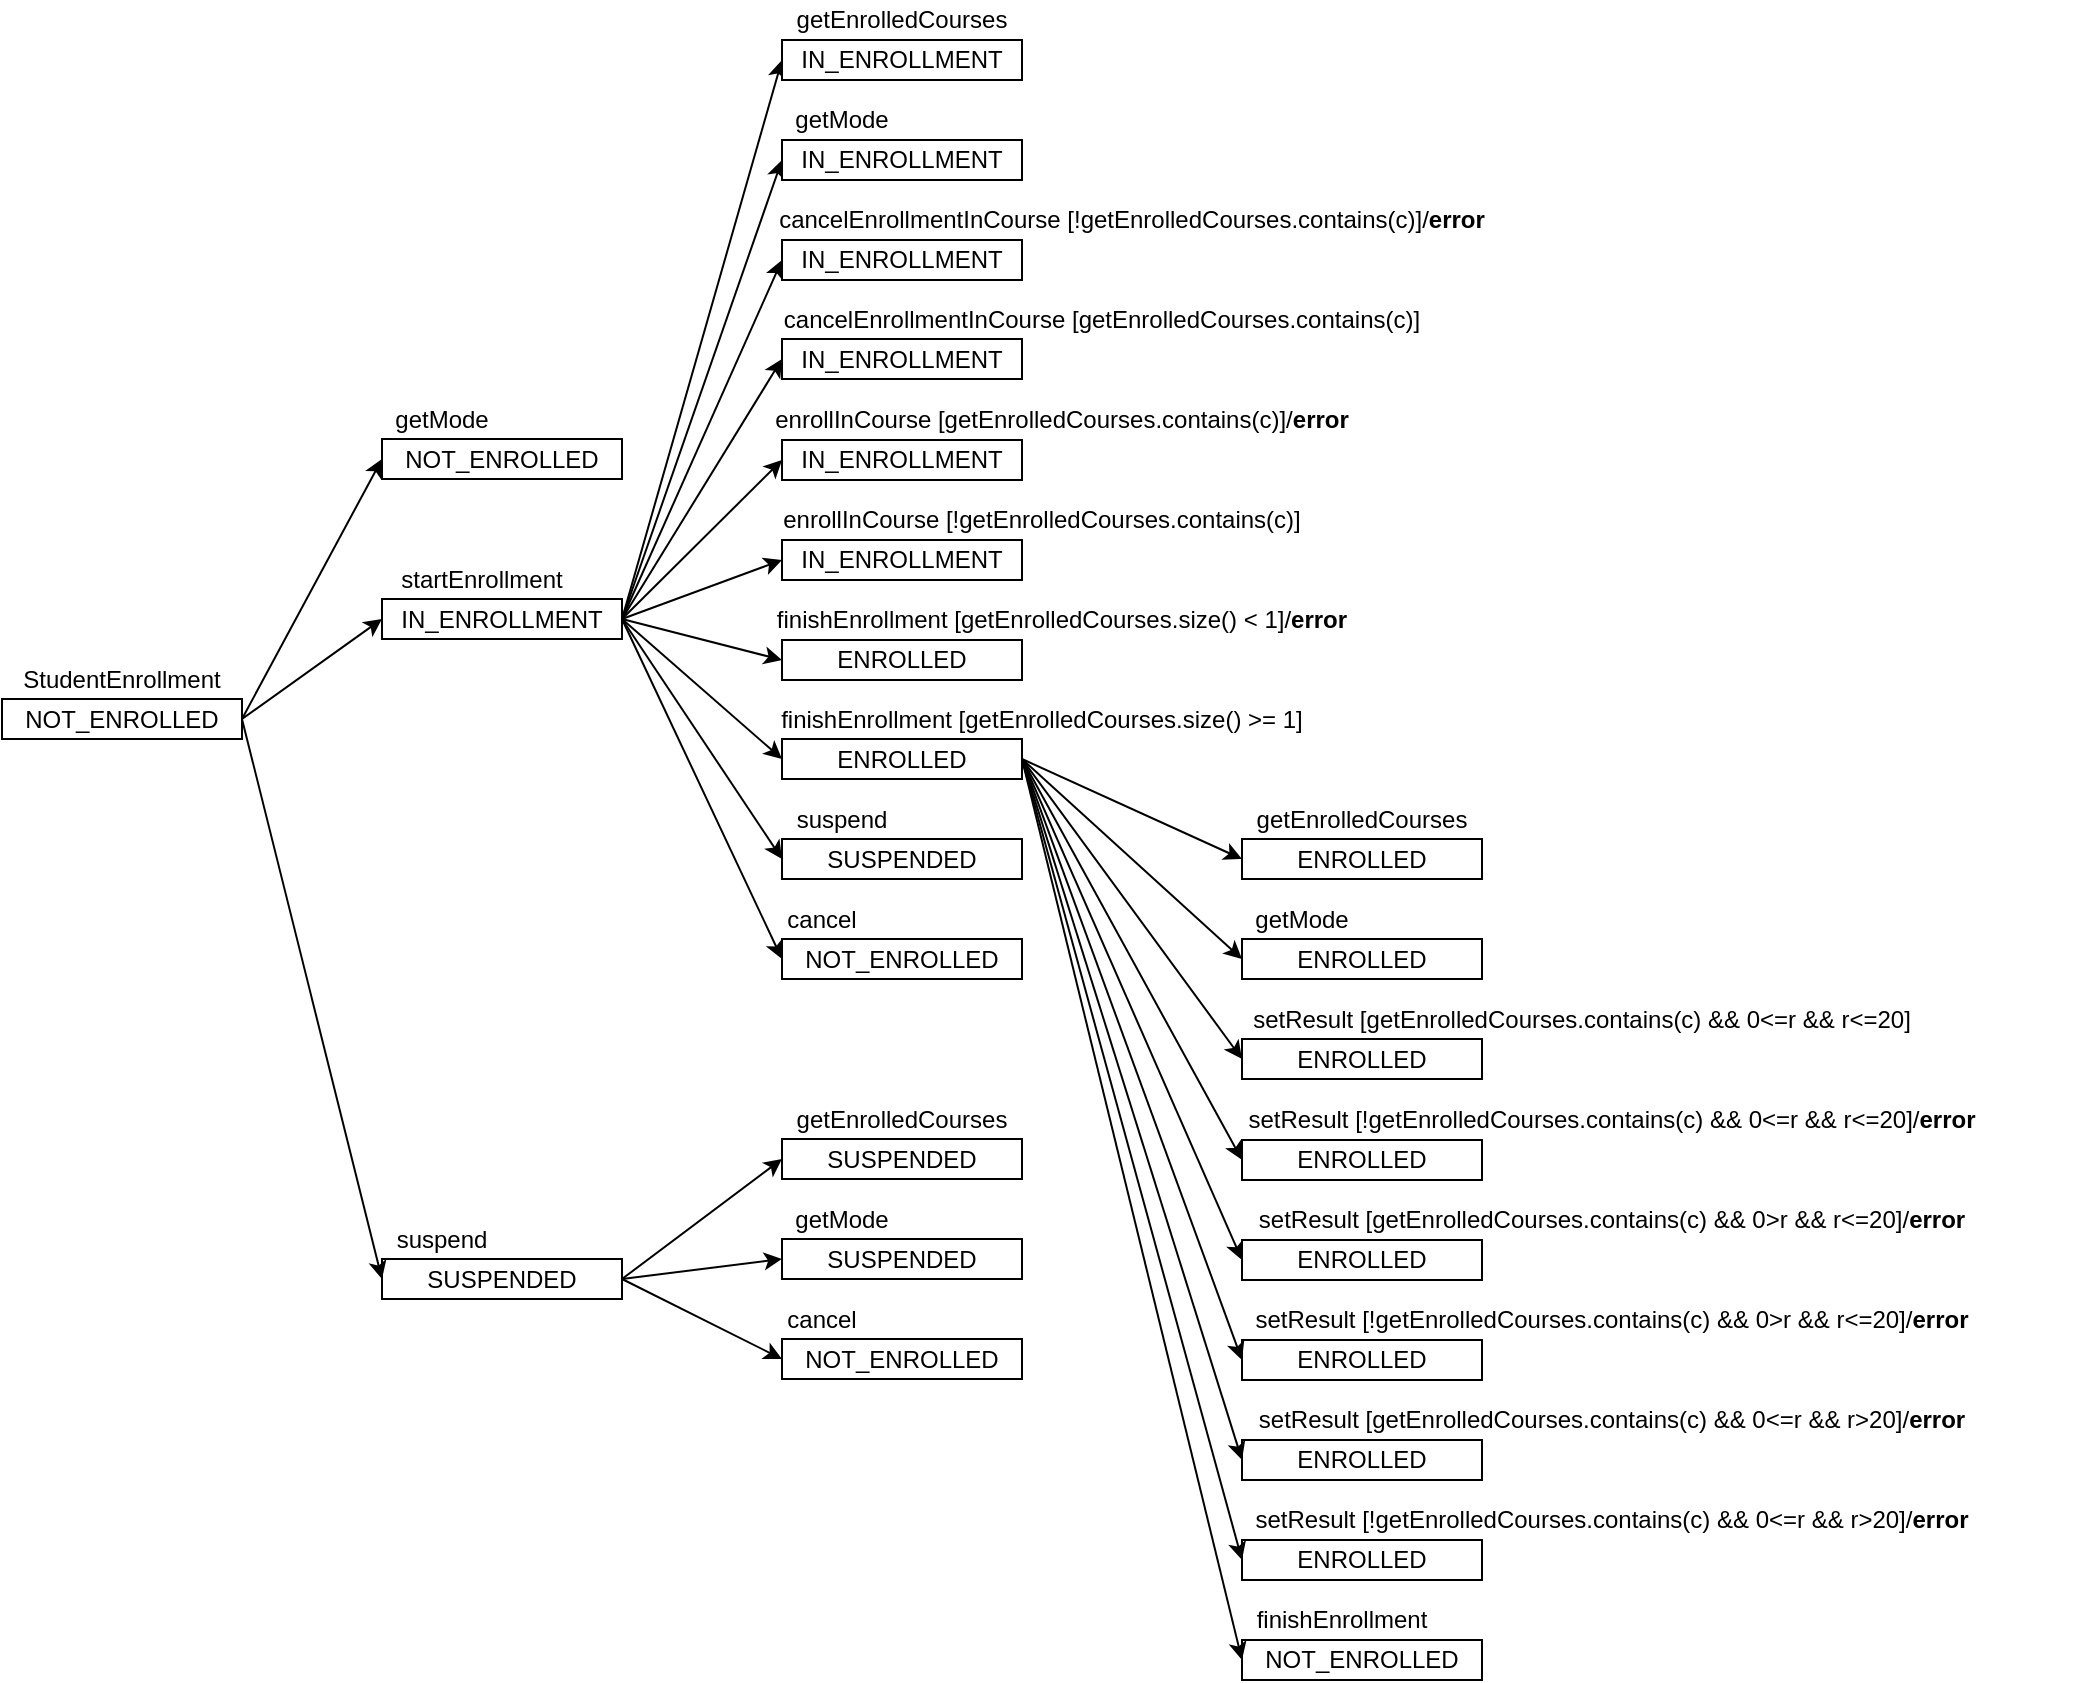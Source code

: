 <mxfile version="10.6.0" type="device"><diagram id="aMUfqMJFL0vZqorBuL2m" name="Page-1"><mxGraphModel dx="4349" dy="1596" grid="1" gridSize="10" guides="1" tooltips="1" connect="1" arrows="1" fold="1" page="1" pageScale="1" pageWidth="1100" pageHeight="850" math="0" shadow="0"><root><mxCell id="0"/><mxCell id="1" parent="0"/><mxCell id="l489z-s-eJOt-GEhs9y8-1" value="NOT_ENROLLED" style="rounded=0;whiteSpace=wrap;html=1;" parent="1" vertex="1"><mxGeometry x="-5" y="349.5" width="120" height="20" as="geometry"/></mxCell><mxCell id="l489z-s-eJOt-GEhs9y8-2" value="IN_ENROLLMENT" style="rounded=0;whiteSpace=wrap;html=1;" parent="1" vertex="1"><mxGeometry x="185" y="299.5" width="120" height="20" as="geometry"/></mxCell><mxCell id="l489z-s-eJOt-GEhs9y8-3" value="ENROLLED" style="rounded=0;whiteSpace=wrap;html=1;" parent="1" vertex="1"><mxGeometry x="385" y="369.5" width="120" height="20" as="geometry"/></mxCell><mxCell id="l489z-s-eJOt-GEhs9y8-4" value="SUSPENDED" style="rounded=0;whiteSpace=wrap;html=1;" parent="1" vertex="1"><mxGeometry x="185" y="629.5" width="120" height="20" as="geometry"/></mxCell><mxCell id="l489z-s-eJOt-GEhs9y8-23" value="&lt;font style=&quot;font-size: 12px&quot;&gt;StudentEnrollment&lt;/font&gt;" style="text;html=1;strokeColor=none;fillColor=none;align=center;verticalAlign=middle;whiteSpace=wrap;rounded=0;imageAspect=1;" parent="1" vertex="1"><mxGeometry y="329.5" width="110" height="20" as="geometry"/></mxCell><mxCell id="l489z-s-eJOt-GEhs9y8-27" value="&lt;font style=&quot;font-size: 12px&quot;&gt;getMode&lt;/font&gt;" style="text;html=1;strokeColor=none;fillColor=none;align=center;verticalAlign=middle;whiteSpace=wrap;rounded=0;" parent="1" vertex="1"><mxGeometry x="195" y="199.5" width="40" height="20" as="geometry"/></mxCell><mxCell id="l489z-s-eJOt-GEhs9y8-28" value="cancel&lt;br&gt;" style="text;html=1;strokeColor=none;fillColor=none;align=center;verticalAlign=middle;whiteSpace=wrap;rounded=0;" parent="1" vertex="1"><mxGeometry x="385" y="449.5" width="40" height="20" as="geometry"/></mxCell><mxCell id="l489z-s-eJOt-GEhs9y8-29" value="suspend" style="text;html=1;strokeColor=none;fillColor=none;align=center;verticalAlign=middle;whiteSpace=wrap;rounded=0;" parent="1" vertex="1"><mxGeometry x="195" y="609.5" width="40" height="20" as="geometry"/></mxCell><mxCell id="l489z-s-eJOt-GEhs9y8-30" value="startEnrollment" style="text;html=1;strokeColor=none;fillColor=none;align=center;verticalAlign=middle;whiteSpace=wrap;rounded=0;" parent="1" vertex="1"><mxGeometry x="215" y="279.5" width="40" height="20" as="geometry"/></mxCell><mxCell id="l489z-s-eJOt-GEhs9y8-31" value="&lt;span&gt;finishEnrollment [getEnrolledCourses.size() &amp;gt;= 1]&lt;/span&gt;" style="text;html=1;strokeColor=none;fillColor=none;align=center;verticalAlign=middle;whiteSpace=wrap;rounded=0;" parent="1" vertex="1"><mxGeometry x="315" y="349.5" width="400" height="20" as="geometry"/></mxCell><mxCell id="l489z-s-eJOt-GEhs9y8-32" value="&lt;span&gt;setResult [getEnrolledCourses.contains(c) &amp;amp;&amp;amp; 0&amp;lt;=r &amp;amp;&amp;amp; r&amp;lt;=20]&lt;/span&gt;" style="text;html=1;strokeColor=none;fillColor=none;align=center;verticalAlign=middle;whiteSpace=wrap;rounded=0;" parent="1" vertex="1"><mxGeometry x="545" y="499.5" width="480" height="20" as="geometry"/></mxCell><mxCell id="l489z-s-eJOt-GEhs9y8-33" value="&lt;span&gt;enrollInCourse [!getEnrolledCourses.contains(c)]&lt;/span&gt;" style="text;html=1;strokeColor=none;fillColor=none;align=center;verticalAlign=middle;whiteSpace=wrap;rounded=0;" parent="1" vertex="1"><mxGeometry x="355" y="250" width="320" height="20" as="geometry"/></mxCell><mxCell id="l489z-s-eJOt-GEhs9y8-34" value="&lt;span&gt;cancelEnrollmentInCourse&lt;/span&gt;&lt;span&gt;&amp;nbsp;[getEnrolledCourses.contains(c)]&lt;/span&gt;" style="text;html=1;strokeColor=none;fillColor=none;align=center;verticalAlign=middle;whiteSpace=wrap;rounded=0;" parent="1" vertex="1"><mxGeometry x="350" y="149.5" width="390" height="20" as="geometry"/></mxCell><mxCell id="l489z-s-eJOt-GEhs9y8-35" value="NOT_ENROLLED" style="rounded=0;whiteSpace=wrap;html=1;" parent="1" vertex="1"><mxGeometry x="185" y="219.5" width="120" height="20" as="geometry"/></mxCell><mxCell id="l489z-s-eJOt-GEhs9y8-40" value="" style="endArrow=classic;html=1;exitX=1;exitY=0.5;exitDx=0;exitDy=0;entryX=0;entryY=0.5;entryDx=0;entryDy=0;" parent="1" source="l489z-s-eJOt-GEhs9y8-1" target="l489z-s-eJOt-GEhs9y8-2" edge="1"><mxGeometry width="50" height="50" relative="1" as="geometry"><mxPoint x="105" y="489.5" as="sourcePoint"/><mxPoint x="155" y="439.5" as="targetPoint"/></mxGeometry></mxCell><mxCell id="l489z-s-eJOt-GEhs9y8-41" value="" style="endArrow=classic;html=1;exitX=1;exitY=0.5;exitDx=0;exitDy=0;entryX=0;entryY=0.5;entryDx=0;entryDy=0;" parent="1" source="l489z-s-eJOt-GEhs9y8-1" target="l489z-s-eJOt-GEhs9y8-35" edge="1"><mxGeometry width="50" height="50" relative="1" as="geometry"><mxPoint x="125" y="579.5" as="sourcePoint"/><mxPoint x="175" y="529.5" as="targetPoint"/></mxGeometry></mxCell><mxCell id="l489z-s-eJOt-GEhs9y8-42" value="" style="endArrow=classic;html=1;exitX=1;exitY=0.5;exitDx=0;exitDy=0;entryX=0;entryY=0.5;entryDx=0;entryDy=0;" parent="1" source="l489z-s-eJOt-GEhs9y8-2" target="l489z-s-eJOt-GEhs9y8-62" edge="1"><mxGeometry width="50" height="50" relative="1" as="geometry"><mxPoint x="115" y="659.5" as="sourcePoint"/><mxPoint x="165" y="609.5" as="targetPoint"/></mxGeometry></mxCell><mxCell id="l489z-s-eJOt-GEhs9y8-43" value="" style="endArrow=classic;html=1;exitX=1;exitY=0.5;exitDx=0;exitDy=0;entryX=0;entryY=0.5;entryDx=0;entryDy=0;" parent="1" source="l489z-s-eJOt-GEhs9y8-2" target="l489z-s-eJOt-GEhs9y8-61" edge="1"><mxGeometry width="50" height="50" relative="1" as="geometry"><mxPoint x="105" y="739.5" as="sourcePoint"/><mxPoint x="155" y="689.5" as="targetPoint"/></mxGeometry></mxCell><mxCell id="l489z-s-eJOt-GEhs9y8-44" value="" style="endArrow=classic;html=1;exitX=1;exitY=0.5;exitDx=0;exitDy=0;entryX=0;entryY=0.5;entryDx=0;entryDy=0;" parent="1" source="l489z-s-eJOt-GEhs9y8-2" target="l489z-s-eJOt-GEhs9y8-53" edge="1"><mxGeometry width="50" height="50" relative="1" as="geometry"><mxPoint x="345" y="619.5" as="sourcePoint"/><mxPoint x="395" y="569.5" as="targetPoint"/></mxGeometry></mxCell><mxCell id="l489z-s-eJOt-GEhs9y8-45" value="" style="endArrow=classic;html=1;exitX=1;exitY=0.5;exitDx=0;exitDy=0;entryX=0;entryY=0.5;entryDx=0;entryDy=0;" parent="1" source="l489z-s-eJOt-GEhs9y8-2" target="l489z-s-eJOt-GEhs9y8-54" edge="1"><mxGeometry width="50" height="50" relative="1" as="geometry"><mxPoint x="335" y="459.5" as="sourcePoint"/><mxPoint x="385" y="409.5" as="targetPoint"/></mxGeometry></mxCell><mxCell id="l489z-s-eJOt-GEhs9y8-47" value="" style="endArrow=classic;html=1;exitX=1;exitY=0.5;exitDx=0;exitDy=0;entryX=0;entryY=0.5;entryDx=0;entryDy=0;" parent="1" source="l489z-s-eJOt-GEhs9y8-1" target="l489z-s-eJOt-GEhs9y8-4" edge="1"><mxGeometry width="50" height="50" relative="1" as="geometry"><mxPoint x="230" y="664.5" as="sourcePoint"/><mxPoint x="280" y="614.5" as="targetPoint"/></mxGeometry></mxCell><mxCell id="l489z-s-eJOt-GEhs9y8-48" value="" style="endArrow=classic;html=1;exitX=1;exitY=0.5;exitDx=0;exitDy=0;entryX=0;entryY=0.5;entryDx=0;entryDy=0;" parent="1" source="l489z-s-eJOt-GEhs9y8-2" target="l489z-s-eJOt-GEhs9y8-3" edge="1"><mxGeometry width="50" height="50" relative="1" as="geometry"><mxPoint x="220" y="744.5" as="sourcePoint"/><mxPoint x="270" y="694.5" as="targetPoint"/></mxGeometry></mxCell><mxCell id="l489z-s-eJOt-GEhs9y8-49" value="" style="endArrow=classic;html=1;exitX=1;exitY=0.5;exitDx=0;exitDy=0;entryX=0;entryY=0.5;entryDx=0;entryDy=0;" parent="1" source="l489z-s-eJOt-GEhs9y8-2" target="l489z-s-eJOt-GEhs9y8-55" edge="1"><mxGeometry width="50" height="50" relative="1" as="geometry"><mxPoint x="475" y="479.5" as="sourcePoint"/><mxPoint x="525" y="429.5" as="targetPoint"/></mxGeometry></mxCell><mxCell id="l489z-s-eJOt-GEhs9y8-50" value="" style="endArrow=classic;html=1;exitX=1;exitY=0.5;exitDx=0;exitDy=0;entryX=0;entryY=0.5;entryDx=0;entryDy=0;" parent="1" source="l489z-s-eJOt-GEhs9y8-2" target="l489z-s-eJOt-GEhs9y8-56" edge="1"><mxGeometry width="50" height="50" relative="1" as="geometry"><mxPoint x="420" y="424.5" as="sourcePoint"/><mxPoint x="470" y="374.5" as="targetPoint"/></mxGeometry></mxCell><mxCell id="l489z-s-eJOt-GEhs9y8-53" value="IN_ENROLLMENT" style="rounded=0;whiteSpace=wrap;html=1;" parent="1" vertex="1"><mxGeometry x="385" y="270" width="120" height="20" as="geometry"/></mxCell><mxCell id="l489z-s-eJOt-GEhs9y8-54" value="IN_ENROLLMENT" style="rounded=0;whiteSpace=wrap;html=1;" parent="1" vertex="1"><mxGeometry x="385" y="169.5" width="120" height="20" as="geometry"/></mxCell><mxCell id="l489z-s-eJOt-GEhs9y8-55" value="IN_ENROLLMENT" style="rounded=0;whiteSpace=wrap;html=1;" parent="1" vertex="1"><mxGeometry x="385" y="70" width="120" height="20" as="geometry"/></mxCell><mxCell id="l489z-s-eJOt-GEhs9y8-56" value="IN_ENROLLMENT" style="rounded=0;whiteSpace=wrap;html=1;" parent="1" vertex="1"><mxGeometry x="385" y="20" width="120" height="20" as="geometry"/></mxCell><mxCell id="l489z-s-eJOt-GEhs9y8-57" value="getEnrolledCourses&lt;br&gt;" style="text;html=1;strokeColor=none;fillColor=none;align=center;verticalAlign=middle;whiteSpace=wrap;rounded=0;" parent="1" vertex="1"><mxGeometry x="425" width="40" height="20" as="geometry"/></mxCell><mxCell id="l489z-s-eJOt-GEhs9y8-58" value="&lt;font style=&quot;font-size: 12px&quot;&gt;getMode&lt;/font&gt;" style="text;html=1;strokeColor=none;fillColor=none;align=center;verticalAlign=middle;whiteSpace=wrap;rounded=0;" parent="1" vertex="1"><mxGeometry x="395" y="50" width="40" height="20" as="geometry"/></mxCell><mxCell id="l489z-s-eJOt-GEhs9y8-61" value="SUSPENDED" style="rounded=0;whiteSpace=wrap;html=1;" parent="1" vertex="1"><mxGeometry x="385" y="419.5" width="120" height="20" as="geometry"/></mxCell><mxCell id="l489z-s-eJOt-GEhs9y8-62" value="NOT_ENROLLED" style="rounded=0;whiteSpace=wrap;html=1;" parent="1" vertex="1"><mxGeometry x="385" y="469.5" width="120" height="20" as="geometry"/></mxCell><mxCell id="l489z-s-eJOt-GEhs9y8-63" value="suspend" style="text;html=1;strokeColor=none;fillColor=none;align=center;verticalAlign=middle;whiteSpace=wrap;rounded=0;" parent="1" vertex="1"><mxGeometry x="395" y="399.5" width="40" height="20" as="geometry"/></mxCell><mxCell id="l489z-s-eJOt-GEhs9y8-64" value="ENROLLED" style="rounded=0;whiteSpace=wrap;html=1;" parent="1" vertex="1"><mxGeometry x="615" y="519.5" width="120" height="20" as="geometry"/></mxCell><mxCell id="l489z-s-eJOt-GEhs9y8-65" value="ENROLLED" style="rounded=0;whiteSpace=wrap;html=1;" parent="1" vertex="1"><mxGeometry x="615" y="469.5" width="120" height="20" as="geometry"/></mxCell><mxCell id="l489z-s-eJOt-GEhs9y8-66" value="ENROLLED" style="rounded=0;whiteSpace=wrap;html=1;" parent="1" vertex="1"><mxGeometry x="615" y="419.5" width="120" height="20" as="geometry"/></mxCell><mxCell id="l489z-s-eJOt-GEhs9y8-67" value="NOT_ENROLLED" style="rounded=0;whiteSpace=wrap;html=1;" parent="1" vertex="1"><mxGeometry x="615" y="820" width="120" height="20" as="geometry"/></mxCell><mxCell id="l489z-s-eJOt-GEhs9y8-68" value="SUSPENDED" style="rounded=0;whiteSpace=wrap;html=1;" parent="1" vertex="1"><mxGeometry x="385" y="619.5" width="120" height="20" as="geometry"/></mxCell><mxCell id="l489z-s-eJOt-GEhs9y8-69" value="SUSPENDED" style="rounded=0;whiteSpace=wrap;html=1;" parent="1" vertex="1"><mxGeometry x="385" y="569.5" width="120" height="20" as="geometry"/></mxCell><mxCell id="l489z-s-eJOt-GEhs9y8-70" value="NOT_ENROLLED" style="rounded=0;whiteSpace=wrap;html=1;" parent="1" vertex="1"><mxGeometry x="385" y="669.5" width="120" height="20" as="geometry"/></mxCell><mxCell id="l489z-s-eJOt-GEhs9y8-71" value="getEnrolledCourses&lt;br&gt;" style="text;html=1;strokeColor=none;fillColor=none;align=center;verticalAlign=middle;whiteSpace=wrap;rounded=0;" parent="1" vertex="1"><mxGeometry x="655" y="399.5" width="40" height="20" as="geometry"/></mxCell><mxCell id="l489z-s-eJOt-GEhs9y8-72" value="&lt;font style=&quot;font-size: 12px&quot;&gt;getMode&lt;/font&gt;" style="text;html=1;strokeColor=none;fillColor=none;align=center;verticalAlign=middle;whiteSpace=wrap;rounded=0;" parent="1" vertex="1"><mxGeometry x="625" y="449.5" width="40" height="20" as="geometry"/></mxCell><mxCell id="l489z-s-eJOt-GEhs9y8-73" value="cancel&lt;br&gt;" style="text;html=1;strokeColor=none;fillColor=none;align=center;verticalAlign=middle;whiteSpace=wrap;rounded=0;" parent="1" vertex="1"><mxGeometry x="385" y="649.5" width="40" height="20" as="geometry"/></mxCell><mxCell id="l489z-s-eJOt-GEhs9y8-74" value="getEnrolledCourses&lt;br&gt;" style="text;html=1;strokeColor=none;fillColor=none;align=center;verticalAlign=middle;whiteSpace=wrap;rounded=0;" parent="1" vertex="1"><mxGeometry x="425" y="549.5" width="40" height="20" as="geometry"/></mxCell><mxCell id="l489z-s-eJOt-GEhs9y8-75" value="&lt;font style=&quot;font-size: 12px&quot;&gt;getMode&lt;/font&gt;" style="text;html=1;strokeColor=none;fillColor=none;align=center;verticalAlign=middle;whiteSpace=wrap;rounded=0;" parent="1" vertex="1"><mxGeometry x="395" y="599.5" width="40" height="20" as="geometry"/></mxCell><mxCell id="l489z-s-eJOt-GEhs9y8-76" value="&lt;span&gt;finishEnrollment&lt;br&gt;&lt;/span&gt;" style="text;html=1;strokeColor=none;fillColor=none;align=center;verticalAlign=middle;whiteSpace=wrap;rounded=0;" parent="1" vertex="1"><mxGeometry x="615" y="800" width="100" height="20" as="geometry"/></mxCell><mxCell id="l489z-s-eJOt-GEhs9y8-78" value="" style="endArrow=classic;html=1;exitX=1;exitY=0.5;exitDx=0;exitDy=0;entryX=0;entryY=0.5;entryDx=0;entryDy=0;" parent="1" source="l489z-s-eJOt-GEhs9y8-3" target="l489z-s-eJOt-GEhs9y8-65" edge="1"><mxGeometry width="50" height="50" relative="1" as="geometry"><mxPoint x="865" y="324.5" as="sourcePoint"/><mxPoint x="915" y="274.5" as="targetPoint"/></mxGeometry></mxCell><mxCell id="l489z-s-eJOt-GEhs9y8-79" value="" style="endArrow=classic;html=1;exitX=1;exitY=0.5;exitDx=0;exitDy=0;entryX=0;entryY=0.5;entryDx=0;entryDy=0;" parent="1" source="l489z-s-eJOt-GEhs9y8-3" target="l489z-s-eJOt-GEhs9y8-67" edge="1"><mxGeometry width="50" height="50" relative="1" as="geometry"><mxPoint x="865" y="404.5" as="sourcePoint"/><mxPoint x="915" y="354.5" as="targetPoint"/></mxGeometry></mxCell><mxCell id="l489z-s-eJOt-GEhs9y8-80" value="" style="endArrow=classic;html=1;exitX=1;exitY=0.5;exitDx=0;exitDy=0;entryX=0;entryY=0.5;entryDx=0;entryDy=0;" parent="1" source="l489z-s-eJOt-GEhs9y8-3" target="l489z-s-eJOt-GEhs9y8-64" edge="1"><mxGeometry width="50" height="50" relative="1" as="geometry"><mxPoint x="865" y="484.5" as="sourcePoint"/><mxPoint x="915" y="434.5" as="targetPoint"/></mxGeometry></mxCell><mxCell id="l489z-s-eJOt-GEhs9y8-81" value="" style="endArrow=classic;html=1;exitX=1;exitY=0.5;exitDx=0;exitDy=0;entryX=0;entryY=0.5;entryDx=0;entryDy=0;" parent="1" source="l489z-s-eJOt-GEhs9y8-4" target="l489z-s-eJOt-GEhs9y8-69" edge="1"><mxGeometry width="50" height="50" relative="1" as="geometry"><mxPoint x="865" y="564.5" as="sourcePoint"/><mxPoint x="915" y="514.5" as="targetPoint"/></mxGeometry></mxCell><mxCell id="l489z-s-eJOt-GEhs9y8-82" value="" style="endArrow=classic;html=1;exitX=1;exitY=0.5;exitDx=0;exitDy=0;entryX=0;entryY=0.5;entryDx=0;entryDy=0;" parent="1" source="l489z-s-eJOt-GEhs9y8-4" target="l489z-s-eJOt-GEhs9y8-68" edge="1"><mxGeometry width="50" height="50" relative="1" as="geometry"><mxPoint x="865" y="644.5" as="sourcePoint"/><mxPoint x="915" y="594.5" as="targetPoint"/></mxGeometry></mxCell><mxCell id="l489z-s-eJOt-GEhs9y8-83" value="" style="endArrow=classic;html=1;exitX=1;exitY=0.5;exitDx=0;exitDy=0;entryX=0;entryY=0.5;entryDx=0;entryDy=0;" parent="1" source="l489z-s-eJOt-GEhs9y8-4" target="l489z-s-eJOt-GEhs9y8-70" edge="1"><mxGeometry width="50" height="50" relative="1" as="geometry"><mxPoint x="865" y="724.5" as="sourcePoint"/><mxPoint x="915" y="674.5" as="targetPoint"/></mxGeometry></mxCell><mxCell id="l489z-s-eJOt-GEhs9y8-84" value="" style="endArrow=classic;html=1;exitX=1;exitY=0.5;exitDx=0;exitDy=0;entryX=0;entryY=0.5;entryDx=0;entryDy=0;" parent="1" source="l489z-s-eJOt-GEhs9y8-3" target="l489z-s-eJOt-GEhs9y8-66" edge="1"><mxGeometry width="50" height="50" relative="1" as="geometry"><mxPoint x="-5" y="799.5" as="sourcePoint"/><mxPoint x="45" y="749.5" as="targetPoint"/></mxGeometry></mxCell><mxCell id="u5JPbD74ieZwiC-v15Us-1" value="cancelEnrollmentInCourse&amp;nbsp;[!getEnrolledCourses.contains(c)]/&lt;b&gt;error&lt;/b&gt;&lt;br&gt;" style="text;html=1;strokeColor=none;fillColor=none;align=center;verticalAlign=middle;whiteSpace=wrap;rounded=0;" parent="1" vertex="1"><mxGeometry x="365" y="100" width="390" height="20" as="geometry"/></mxCell><mxCell id="u5JPbD74ieZwiC-v15Us-2" value="IN_ENROLLMENT" style="rounded=0;whiteSpace=wrap;html=1;" parent="1" vertex="1"><mxGeometry x="385" y="120" width="120" height="20" as="geometry"/></mxCell><mxCell id="u5JPbD74ieZwiC-v15Us-3" value="" style="endArrow=classic;html=1;entryX=0;entryY=0.5;entryDx=0;entryDy=0;exitX=1;exitY=0.5;exitDx=0;exitDy=0;" parent="1" source="l489z-s-eJOt-GEhs9y8-2" target="u5JPbD74ieZwiC-v15Us-2" edge="1"><mxGeometry width="50" height="50" relative="1" as="geometry"><mxPoint x="295" y="350" as="sourcePoint"/><mxPoint x="365" y="240" as="targetPoint"/></mxGeometry></mxCell><mxCell id="u5JPbD74ieZwiC-v15Us-4" value="enrollInCourse [getEnrolledCourses.contains(c)]/&lt;b&gt;error&lt;/b&gt;" style="text;html=1;strokeColor=none;fillColor=none;align=center;verticalAlign=middle;whiteSpace=wrap;rounded=0;" parent="1" vertex="1"><mxGeometry x="365" y="199.5" width="320" height="20" as="geometry"/></mxCell><mxCell id="u5JPbD74ieZwiC-v15Us-5" value="IN_ENROLLMENT" style="rounded=0;whiteSpace=wrap;html=1;" parent="1" vertex="1"><mxGeometry x="385" y="220" width="120" height="20" as="geometry"/></mxCell><mxCell id="u5JPbD74ieZwiC-v15Us-6" value="" style="endArrow=classic;html=1;exitX=1;exitY=0.5;exitDx=0;exitDy=0;entryX=0;entryY=0.5;entryDx=0;entryDy=0;" parent="1" source="l489z-s-eJOt-GEhs9y8-2" target="u5JPbD74ieZwiC-v15Us-5" edge="1"><mxGeometry width="50" height="50" relative="1" as="geometry"><mxPoint x="230" y="409.5" as="sourcePoint"/><mxPoint x="280" y="359.5" as="targetPoint"/></mxGeometry></mxCell><mxCell id="u5JPbD74ieZwiC-v15Us-7" value="ENROLLED" style="rounded=0;whiteSpace=wrap;html=1;" parent="1" vertex="1"><mxGeometry x="385" y="320" width="120" height="20" as="geometry"/></mxCell><mxCell id="u5JPbD74ieZwiC-v15Us-8" value="finishEnrollment [getEnrolledCourses.size() &amp;lt; 1]/&lt;b&gt;error&lt;/b&gt;" style="text;html=1;strokeColor=none;fillColor=none;align=center;verticalAlign=middle;whiteSpace=wrap;rounded=0;" parent="1" vertex="1"><mxGeometry x="325" y="300" width="400" height="20" as="geometry"/></mxCell><mxCell id="u5JPbD74ieZwiC-v15Us-9" value="" style="endArrow=classic;html=1;exitX=1;exitY=0.5;exitDx=0;exitDy=0;entryX=0;entryY=0.5;entryDx=0;entryDy=0;" parent="1" source="l489z-s-eJOt-GEhs9y8-2" target="u5JPbD74ieZwiC-v15Us-7" edge="1"><mxGeometry width="50" height="50" relative="1" as="geometry"><mxPoint x="285" y="160" as="sourcePoint"/><mxPoint x="255" y="110" as="targetPoint"/></mxGeometry></mxCell><mxCell id="u5JPbD74ieZwiC-v15Us-10" value="setResult [!getEnrolledCourses.contains(c) &amp;amp;&amp;amp; 0&amp;lt;=r &amp;amp;&amp;amp; r&amp;lt;=20]/&lt;b&gt;error&lt;/b&gt;" style="text;html=1;strokeColor=none;fillColor=none;align=center;verticalAlign=middle;whiteSpace=wrap;rounded=0;" parent="1" vertex="1"><mxGeometry x="560" y="550" width="480" height="20" as="geometry"/></mxCell><mxCell id="u5JPbD74ieZwiC-v15Us-11" value="ENROLLED" style="rounded=0;whiteSpace=wrap;html=1;" parent="1" vertex="1"><mxGeometry x="615" y="570" width="120" height="20" as="geometry"/></mxCell><mxCell id="u5JPbD74ieZwiC-v15Us-12" value="setResult [getEnrolledCourses.contains(c) &amp;amp;&amp;amp; 0&amp;gt;r &amp;amp;&amp;amp; r&amp;lt;=20]/&lt;b&gt;error&lt;/b&gt;" style="text;html=1;strokeColor=none;fillColor=none;align=center;verticalAlign=middle;whiteSpace=wrap;rounded=0;" parent="1" vertex="1"><mxGeometry x="560" y="600" width="480" height="20" as="geometry"/></mxCell><mxCell id="u5JPbD74ieZwiC-v15Us-13" value="ENROLLED" style="rounded=0;whiteSpace=wrap;html=1;" parent="1" vertex="1"><mxGeometry x="615" y="620" width="120" height="20" as="geometry"/></mxCell><mxCell id="u5JPbD74ieZwiC-v15Us-14" value="&lt;span&gt;setResult [!getEnrolledCourses.contains(c) &amp;amp;&amp;amp; 0&amp;gt;r &amp;amp;&amp;amp; r&amp;lt;=20]&lt;/span&gt;/&lt;b&gt;error&lt;/b&gt;" style="text;html=1;strokeColor=none;fillColor=none;align=center;verticalAlign=middle;whiteSpace=wrap;rounded=0;" parent="1" vertex="1"><mxGeometry x="560" y="650" width="480" height="20" as="geometry"/></mxCell><mxCell id="u5JPbD74ieZwiC-v15Us-15" value="ENROLLED" style="rounded=0;whiteSpace=wrap;html=1;" parent="1" vertex="1"><mxGeometry x="615" y="670" width="120" height="20" as="geometry"/></mxCell><mxCell id="u5JPbD74ieZwiC-v15Us-16" value="&lt;span&gt;setResult [getEnrolledCourses.contains(c) &amp;amp;&amp;amp; 0&amp;lt;=r &amp;amp;&amp;amp; r&amp;gt;20]&lt;/span&gt;/&lt;b&gt;error&lt;/b&gt;" style="text;html=1;strokeColor=none;fillColor=none;align=center;verticalAlign=middle;whiteSpace=wrap;rounded=0;" parent="1" vertex="1"><mxGeometry x="560" y="700" width="480" height="20" as="geometry"/></mxCell><mxCell id="u5JPbD74ieZwiC-v15Us-17" value="ENROLLED" style="rounded=0;whiteSpace=wrap;html=1;" parent="1" vertex="1"><mxGeometry x="615" y="720" width="120" height="20" as="geometry"/></mxCell><mxCell id="u5JPbD74ieZwiC-v15Us-18" value="&lt;span&gt;setResult [!getEnrolledCourses.contains(c) &amp;amp;&amp;amp; 0&amp;lt;=r &amp;amp;&amp;amp; r&amp;gt;20]&lt;/span&gt;/&lt;b&gt;error&lt;/b&gt;" style="text;html=1;strokeColor=none;fillColor=none;align=center;verticalAlign=middle;whiteSpace=wrap;rounded=0;" parent="1" vertex="1"><mxGeometry x="560" y="750" width="480" height="20" as="geometry"/></mxCell><mxCell id="u5JPbD74ieZwiC-v15Us-19" value="ENROLLED" style="rounded=0;whiteSpace=wrap;html=1;" parent="1" vertex="1"><mxGeometry x="615" y="770" width="120" height="20" as="geometry"/></mxCell><mxCell id="u5JPbD74ieZwiC-v15Us-20" value="" style="endArrow=classic;html=1;exitX=1;exitY=0.5;exitDx=0;exitDy=0;entryX=0;entryY=0.5;entryDx=0;entryDy=0;" parent="1" source="l489z-s-eJOt-GEhs9y8-3" target="u5JPbD74ieZwiC-v15Us-13" edge="1"><mxGeometry width="50" height="50" relative="1" as="geometry"><mxPoint x="870" y="360" as="sourcePoint"/><mxPoint x="920" y="310" as="targetPoint"/></mxGeometry></mxCell><mxCell id="u5JPbD74ieZwiC-v15Us-21" value="" style="endArrow=classic;html=1;exitX=1;exitY=0.5;exitDx=0;exitDy=0;entryX=0;entryY=0.5;entryDx=0;entryDy=0;" parent="1" source="l489z-s-eJOt-GEhs9y8-3" target="u5JPbD74ieZwiC-v15Us-11" edge="1"><mxGeometry width="50" height="50" relative="1" as="geometry"><mxPoint x="760" y="360" as="sourcePoint"/><mxPoint x="810" y="310" as="targetPoint"/></mxGeometry></mxCell><mxCell id="u5JPbD74ieZwiC-v15Us-22" value="" style="endArrow=classic;html=1;exitX=1;exitY=0.5;exitDx=0;exitDy=0;entryX=0;entryY=0.5;entryDx=0;entryDy=0;" parent="1" source="l489z-s-eJOt-GEhs9y8-3" target="u5JPbD74ieZwiC-v15Us-17" edge="1"><mxGeometry width="50" height="50" relative="1" as="geometry"><mxPoint x="850" y="460" as="sourcePoint"/><mxPoint x="900" y="410" as="targetPoint"/></mxGeometry></mxCell><mxCell id="u5JPbD74ieZwiC-v15Us-23" value="" style="endArrow=classic;html=1;exitX=1;exitY=0.5;exitDx=0;exitDy=0;entryX=0;entryY=0.5;entryDx=0;entryDy=0;" parent="1" source="l489z-s-eJOt-GEhs9y8-3" target="u5JPbD74ieZwiC-v15Us-15" edge="1"><mxGeometry width="50" height="50" relative="1" as="geometry"><mxPoint x="990" y="424.5" as="sourcePoint"/><mxPoint x="1040" y="374.5" as="targetPoint"/></mxGeometry></mxCell><mxCell id="u5JPbD74ieZwiC-v15Us-24" value="" style="endArrow=classic;html=1;exitX=1;exitY=0.5;exitDx=0;exitDy=0;entryX=0;entryY=0.5;entryDx=0;entryDy=0;" parent="1" source="l489z-s-eJOt-GEhs9y8-3" target="u5JPbD74ieZwiC-v15Us-19" edge="1"><mxGeometry width="50" height="50" relative="1" as="geometry"><mxPoint x="50" y="910" as="sourcePoint"/><mxPoint x="100" y="860" as="targetPoint"/></mxGeometry></mxCell></root></mxGraphModel></diagram></mxfile>